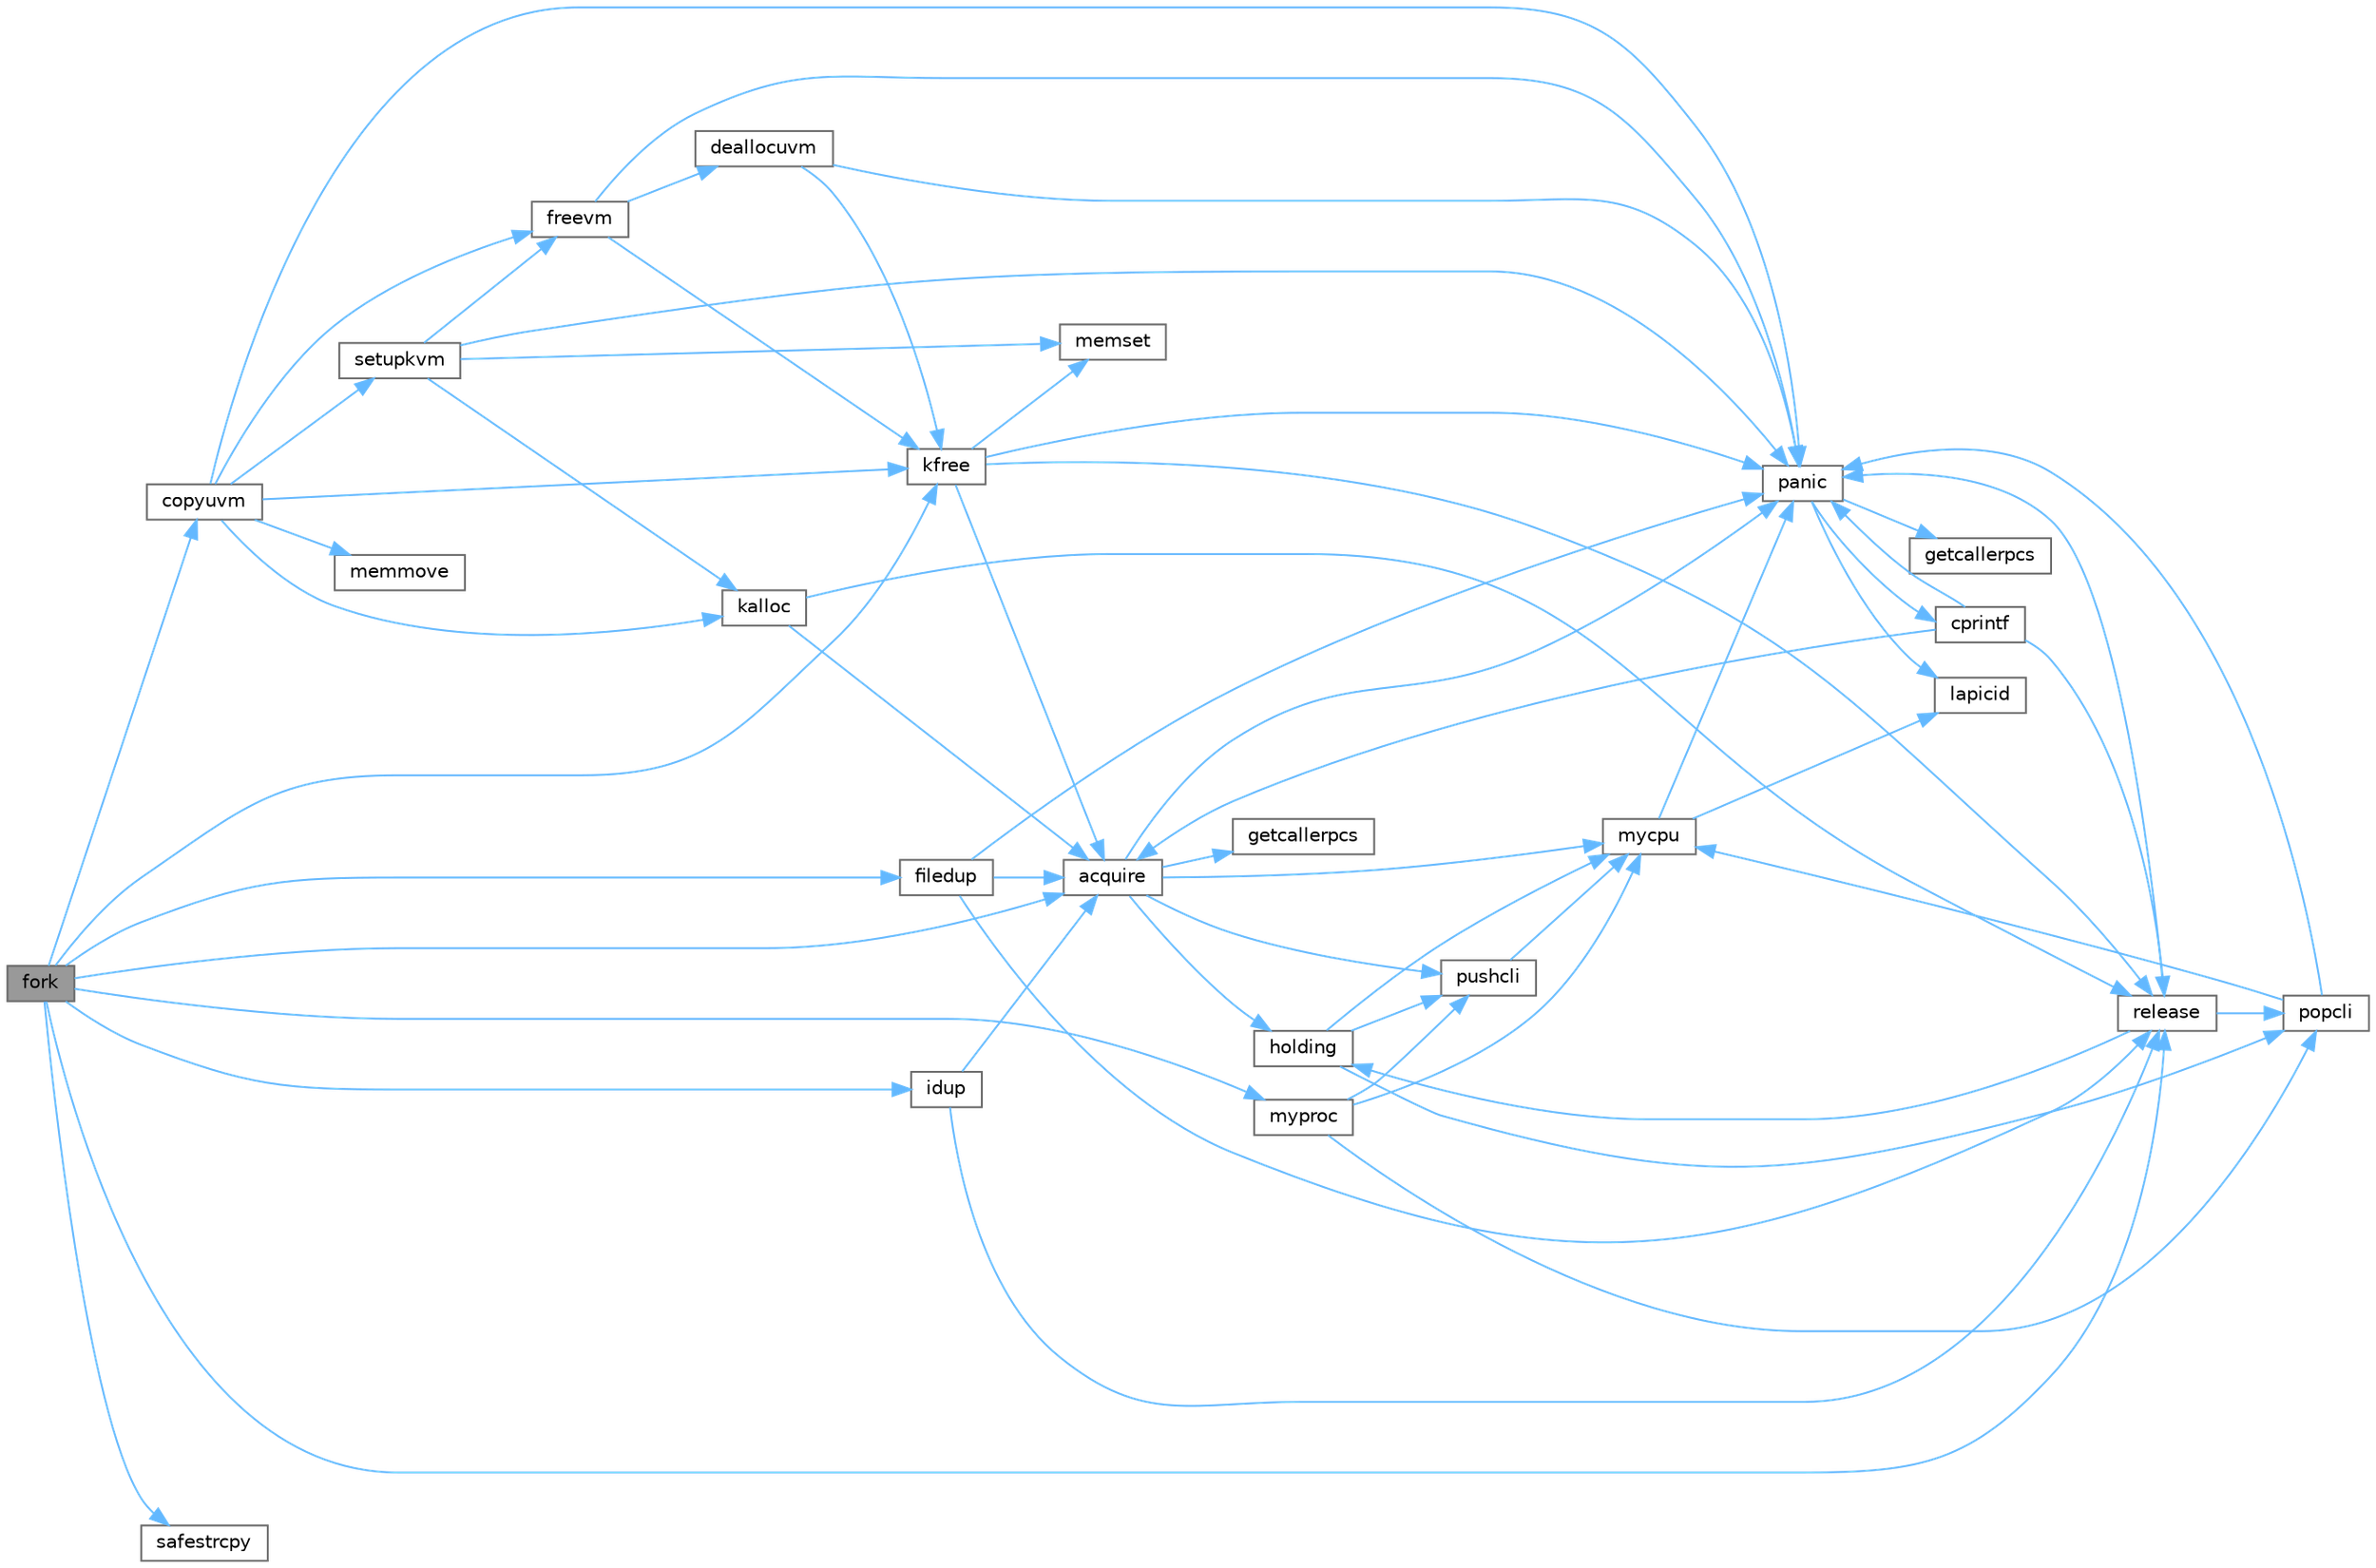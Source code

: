 digraph "fork"
{
 // LATEX_PDF_SIZE
  bgcolor="transparent";
  edge [fontname=Helvetica,fontsize=10,labelfontname=Helvetica,labelfontsize=10];
  node [fontname=Helvetica,fontsize=10,shape=box,height=0.2,width=0.4];
  rankdir="LR";
  Node1 [id="Node000001",label="fork",height=0.2,width=0.4,color="gray40", fillcolor="grey60", style="filled", fontcolor="black",tooltip=" "];
  Node1 -> Node2 [id="edge60_Node000001_Node000002",color="steelblue1",style="solid",tooltip=" "];
  Node2 [id="Node000002",label="acquire",height=0.2,width=0.4,color="grey40", fillcolor="white", style="filled",URL="$d3/d2d/spinlock_8c.html#aed377f16a085b00de3a4b32392adbdfb",tooltip=" "];
  Node2 -> Node3 [id="edge61_Node000002_Node000003",color="steelblue1",style="solid",tooltip=" "];
  Node3 [id="Node000003",label="getcallerpcs",height=0.2,width=0.4,color="grey40", fillcolor="white", style="filled",URL="$d3/d2d/spinlock_8c.html#a6ac35304ea80f01086b47edcc2328010",tooltip=" "];
  Node2 -> Node4 [id="edge62_Node000002_Node000004",color="steelblue1",style="solid",tooltip=" "];
  Node4 [id="Node000004",label="holding",height=0.2,width=0.4,color="grey40", fillcolor="white", style="filled",URL="$d3/d2d/spinlock_8c.html#aea48df3e5cfb903179ad3dc78ab502d9",tooltip=" "];
  Node4 -> Node5 [id="edge63_Node000004_Node000005",color="steelblue1",style="solid",tooltip=" "];
  Node5 [id="Node000005",label="mycpu",height=0.2,width=0.4,color="grey40", fillcolor="white", style="filled",URL="$d3/dda/proc_8c.html#ad427959ad025dabd8cd393b27ec39160",tooltip=" "];
  Node5 -> Node6 [id="edge64_Node000005_Node000006",color="steelblue1",style="solid",tooltip=" "];
  Node6 [id="Node000006",label="lapicid",height=0.2,width=0.4,color="grey40", fillcolor="white", style="filled",URL="$dc/df6/lapic_8c.html#a627f7996b64f99d885244a5102c85164",tooltip=" "];
  Node5 -> Node7 [id="edge65_Node000005_Node000007",color="steelblue1",style="solid",tooltip=" "];
  Node7 [id="Node000007",label="panic",height=0.2,width=0.4,color="grey40", fillcolor="white", style="filled",URL="$d0/d56/console_8c.html#a95c0aca5d6d7487933984f08b189917a",tooltip=" "];
  Node7 -> Node8 [id="edge66_Node000007_Node000008",color="steelblue1",style="solid",tooltip=" "];
  Node8 [id="Node000008",label="cprintf",height=0.2,width=0.4,color="grey40", fillcolor="white", style="filled",URL="$d0/d56/console_8c.html#a90f0742d846503e4ed1804f1df421ec6",tooltip=" "];
  Node8 -> Node2 [id="edge67_Node000008_Node000002",color="steelblue1",style="solid",tooltip=" "];
  Node8 -> Node7 [id="edge68_Node000008_Node000007",color="steelblue1",style="solid",tooltip=" "];
  Node8 -> Node9 [id="edge69_Node000008_Node000009",color="steelblue1",style="solid",tooltip=" "];
  Node9 [id="Node000009",label="release",height=0.2,width=0.4,color="grey40", fillcolor="white", style="filled",URL="$d3/d2d/spinlock_8c.html#a1cee376aa9a00e754bf5481cd5f3d97b",tooltip=" "];
  Node9 -> Node4 [id="edge70_Node000009_Node000004",color="steelblue1",style="solid",tooltip=" "];
  Node9 -> Node7 [id="edge71_Node000009_Node000007",color="steelblue1",style="solid",tooltip=" "];
  Node9 -> Node10 [id="edge72_Node000009_Node000010",color="steelblue1",style="solid",tooltip=" "];
  Node10 [id="Node000010",label="popcli",height=0.2,width=0.4,color="grey40", fillcolor="white", style="filled",URL="$d3/d2d/spinlock_8c.html#ae3424f669269fef400ce29c3aeb43fdb",tooltip=" "];
  Node10 -> Node5 [id="edge73_Node000010_Node000005",color="steelblue1",style="solid",tooltip=" "];
  Node10 -> Node7 [id="edge74_Node000010_Node000007",color="steelblue1",style="solid",tooltip=" "];
  Node7 -> Node11 [id="edge75_Node000007_Node000011",color="steelblue1",style="solid",tooltip=" "];
  Node11 [id="Node000011",label="getcallerpcs",height=0.2,width=0.4,color="grey40", fillcolor="white", style="filled",URL="$d5/d64/defs_8h.html#a4105de9e2969515d6c6c795c4386f69f",tooltip=" "];
  Node7 -> Node6 [id="edge76_Node000007_Node000006",color="steelblue1",style="solid",tooltip=" "];
  Node4 -> Node10 [id="edge77_Node000004_Node000010",color="steelblue1",style="solid",tooltip=" "];
  Node4 -> Node12 [id="edge78_Node000004_Node000012",color="steelblue1",style="solid",tooltip=" "];
  Node12 [id="Node000012",label="pushcli",height=0.2,width=0.4,color="grey40", fillcolor="white", style="filled",URL="$d3/d2d/spinlock_8c.html#a206b749d1b7768dadce61cbcde7e0f1c",tooltip=" "];
  Node12 -> Node5 [id="edge79_Node000012_Node000005",color="steelblue1",style="solid",tooltip=" "];
  Node2 -> Node5 [id="edge80_Node000002_Node000005",color="steelblue1",style="solid",tooltip=" "];
  Node2 -> Node7 [id="edge81_Node000002_Node000007",color="steelblue1",style="solid",tooltip=" "];
  Node2 -> Node12 [id="edge82_Node000002_Node000012",color="steelblue1",style="solid",tooltip=" "];
  Node1 -> Node13 [id="edge83_Node000001_Node000013",color="steelblue1",style="solid",tooltip=" "];
  Node13 [id="Node000013",label="copyuvm",height=0.2,width=0.4,color="grey40", fillcolor="white", style="filled",URL="$de/de9/vm_8c.html#a1b57bfa0091c9be3ccc16dbb85ce3acf",tooltip=" "];
  Node13 -> Node14 [id="edge84_Node000013_Node000014",color="steelblue1",style="solid",tooltip=" "];
  Node14 [id="Node000014",label="freevm",height=0.2,width=0.4,color="grey40", fillcolor="white", style="filled",URL="$de/de9/vm_8c.html#aa883924e2f068c520b695cdc168e1603",tooltip=" "];
  Node14 -> Node15 [id="edge85_Node000014_Node000015",color="steelblue1",style="solid",tooltip=" "];
  Node15 [id="Node000015",label="deallocuvm",height=0.2,width=0.4,color="grey40", fillcolor="white", style="filled",URL="$de/de9/vm_8c.html#a6d3019ea15a9bfdc5131ae97f3623c49",tooltip=" "];
  Node15 -> Node16 [id="edge86_Node000015_Node000016",color="steelblue1",style="solid",tooltip=" "];
  Node16 [id="Node000016",label="kfree",height=0.2,width=0.4,color="grey40", fillcolor="white", style="filled",URL="$d4/def/kalloc_8c.html#aced59ecf8411235f6dffc065236711a5",tooltip=" "];
  Node16 -> Node2 [id="edge87_Node000016_Node000002",color="steelblue1",style="solid",tooltip=" "];
  Node16 -> Node17 [id="edge88_Node000016_Node000017",color="steelblue1",style="solid",tooltip=" "];
  Node17 [id="Node000017",label="memset",height=0.2,width=0.4,color="grey40", fillcolor="white", style="filled",URL="$db/d8a/ulib_8c.html#aa9cdc2409c15ccd5ee3b2031576f4093",tooltip=" "];
  Node16 -> Node7 [id="edge89_Node000016_Node000007",color="steelblue1",style="solid",tooltip=" "];
  Node16 -> Node9 [id="edge90_Node000016_Node000009",color="steelblue1",style="solid",tooltip=" "];
  Node15 -> Node7 [id="edge91_Node000015_Node000007",color="steelblue1",style="solid",tooltip=" "];
  Node14 -> Node16 [id="edge92_Node000014_Node000016",color="steelblue1",style="solid",tooltip=" "];
  Node14 -> Node7 [id="edge93_Node000014_Node000007",color="steelblue1",style="solid",tooltip=" "];
  Node13 -> Node18 [id="edge94_Node000013_Node000018",color="steelblue1",style="solid",tooltip=" "];
  Node18 [id="Node000018",label="kalloc",height=0.2,width=0.4,color="grey40", fillcolor="white", style="filled",URL="$d4/def/kalloc_8c.html#a5e965f6365c721b5b23c12d16d45c3dc",tooltip=" "];
  Node18 -> Node2 [id="edge95_Node000018_Node000002",color="steelblue1",style="solid",tooltip=" "];
  Node18 -> Node9 [id="edge96_Node000018_Node000009",color="steelblue1",style="solid",tooltip=" "];
  Node13 -> Node16 [id="edge97_Node000013_Node000016",color="steelblue1",style="solid",tooltip=" "];
  Node13 -> Node19 [id="edge98_Node000013_Node000019",color="steelblue1",style="solid",tooltip=" "];
  Node19 [id="Node000019",label="memmove",height=0.2,width=0.4,color="grey40", fillcolor="white", style="filled",URL="$d1/db0/string_8c.html#a07f97e2ed1ce37955192d52de8f4911f",tooltip=" "];
  Node13 -> Node7 [id="edge99_Node000013_Node000007",color="steelblue1",style="solid",tooltip=" "];
  Node13 -> Node20 [id="edge100_Node000013_Node000020",color="steelblue1",style="solid",tooltip=" "];
  Node20 [id="Node000020",label="setupkvm",height=0.2,width=0.4,color="grey40", fillcolor="white", style="filled",URL="$de/de9/vm_8c.html#a1c8a7a02e9391b5cf0984388216695c0",tooltip=" "];
  Node20 -> Node14 [id="edge101_Node000020_Node000014",color="steelblue1",style="solid",tooltip=" "];
  Node20 -> Node18 [id="edge102_Node000020_Node000018",color="steelblue1",style="solid",tooltip=" "];
  Node20 -> Node17 [id="edge103_Node000020_Node000017",color="steelblue1",style="solid",tooltip=" "];
  Node20 -> Node7 [id="edge104_Node000020_Node000007",color="steelblue1",style="solid",tooltip=" "];
  Node1 -> Node21 [id="edge105_Node000001_Node000021",color="steelblue1",style="solid",tooltip=" "];
  Node21 [id="Node000021",label="filedup",height=0.2,width=0.4,color="grey40", fillcolor="white", style="filled",URL="$d6/d13/file_8c.html#a9ef0346d08d8ed79ce2a9c03f9a4b4b2",tooltip=" "];
  Node21 -> Node2 [id="edge106_Node000021_Node000002",color="steelblue1",style="solid",tooltip=" "];
  Node21 -> Node7 [id="edge107_Node000021_Node000007",color="steelblue1",style="solid",tooltip=" "];
  Node21 -> Node9 [id="edge108_Node000021_Node000009",color="steelblue1",style="solid",tooltip=" "];
  Node1 -> Node22 [id="edge109_Node000001_Node000022",color="steelblue1",style="solid",tooltip=" "];
  Node22 [id="Node000022",label="idup",height=0.2,width=0.4,color="grey40", fillcolor="white", style="filled",URL="$d2/d5a/fs_8c.html#a24a91383ab80b4b8a1ef1f4df896035c",tooltip=" "];
  Node22 -> Node2 [id="edge110_Node000022_Node000002",color="steelblue1",style="solid",tooltip=" "];
  Node22 -> Node9 [id="edge111_Node000022_Node000009",color="steelblue1",style="solid",tooltip=" "];
  Node1 -> Node16 [id="edge112_Node000001_Node000016",color="steelblue1",style="solid",tooltip=" "];
  Node1 -> Node23 [id="edge113_Node000001_Node000023",color="steelblue1",style="solid",tooltip=" "];
  Node23 [id="Node000023",label="myproc",height=0.2,width=0.4,color="grey40", fillcolor="white", style="filled",URL="$d3/dda/proc_8c.html#a41af0935f3989aae450cf8988cd9c3a9",tooltip=" "];
  Node23 -> Node5 [id="edge114_Node000023_Node000005",color="steelblue1",style="solid",tooltip=" "];
  Node23 -> Node10 [id="edge115_Node000023_Node000010",color="steelblue1",style="solid",tooltip=" "];
  Node23 -> Node12 [id="edge116_Node000023_Node000012",color="steelblue1",style="solid",tooltip=" "];
  Node1 -> Node9 [id="edge117_Node000001_Node000009",color="steelblue1",style="solid",tooltip=" "];
  Node1 -> Node24 [id="edge118_Node000001_Node000024",color="steelblue1",style="solid",tooltip=" "];
  Node24 [id="Node000024",label="safestrcpy",height=0.2,width=0.4,color="grey40", fillcolor="white", style="filled",URL="$d1/db0/string_8c.html#aca73516e4b2fdb2663e0d26f855ac3ca",tooltip=" "];
}
